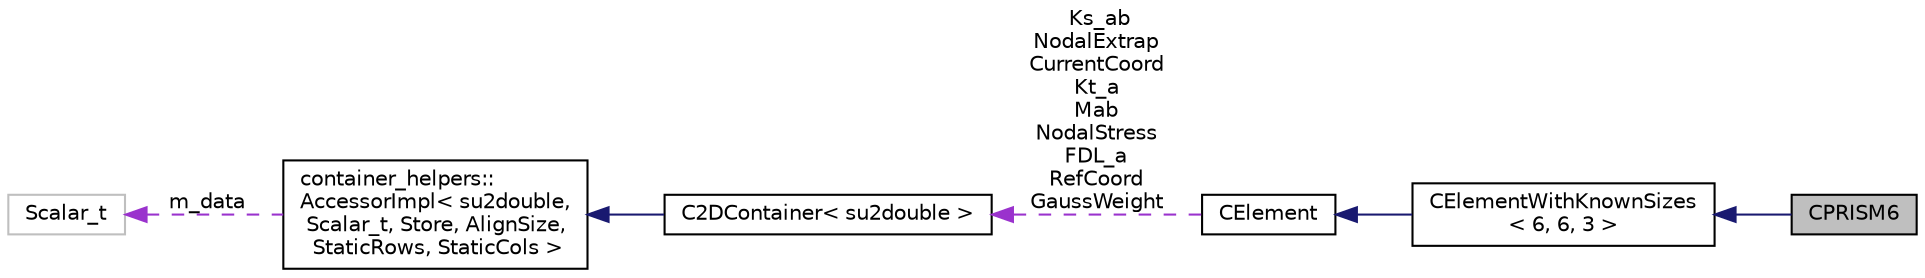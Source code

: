 digraph "CPRISM6"
{
  edge [fontname="Helvetica",fontsize="10",labelfontname="Helvetica",labelfontsize="10"];
  node [fontname="Helvetica",fontsize="10",shape=record];
  rankdir="LR";
  Node3 [label="CPRISM6",height=0.2,width=0.4,color="black", fillcolor="grey75", style="filled", fontcolor="black"];
  Node4 -> Node3 [dir="back",color="midnightblue",fontsize="10",style="solid",fontname="Helvetica"];
  Node4 [label="CElementWithKnownSizes\l\< 6, 6, 3 \>",height=0.2,width=0.4,color="black", fillcolor="white", style="filled",URL="$class_c_element_with_known_sizes.html"];
  Node5 -> Node4 [dir="back",color="midnightblue",fontsize="10",style="solid",fontname="Helvetica"];
  Node5 [label="CElement",height=0.2,width=0.4,color="black", fillcolor="white", style="filled",URL="$class_c_element.html",tooltip="Abstract class for defining finite elements. "];
  Node6 -> Node5 [dir="back",color="darkorchid3",fontsize="10",style="dashed",label=" Ks_ab\nNodalExtrap\nCurrentCoord\nKt_a\nMab\nNodalStress\nFDL_a\nRefCoord\nGaussWeight" ,fontname="Helvetica"];
  Node6 [label="C2DContainer\< su2double \>",height=0.2,width=0.4,color="black", fillcolor="white", style="filled",URL="$class_c2_d_container.html"];
  Node7 -> Node6 [dir="back",color="midnightblue",fontsize="10",style="solid",fontname="Helvetica"];
  Node7 [label="container_helpers::\lAccessorImpl\< su2double,\l Scalar_t, Store, AlignSize,\l StaticRows, StaticCols \>",height=0.2,width=0.4,color="black", fillcolor="white", style="filled",URL="$classcontainer__helpers_1_1_accessor_impl.html"];
  Node8 -> Node7 [dir="back",color="darkorchid3",fontsize="10",style="dashed",label=" m_data" ,fontname="Helvetica"];
  Node8 [label="Scalar_t",height=0.2,width=0.4,color="grey75", fillcolor="white", style="filled"];
}
